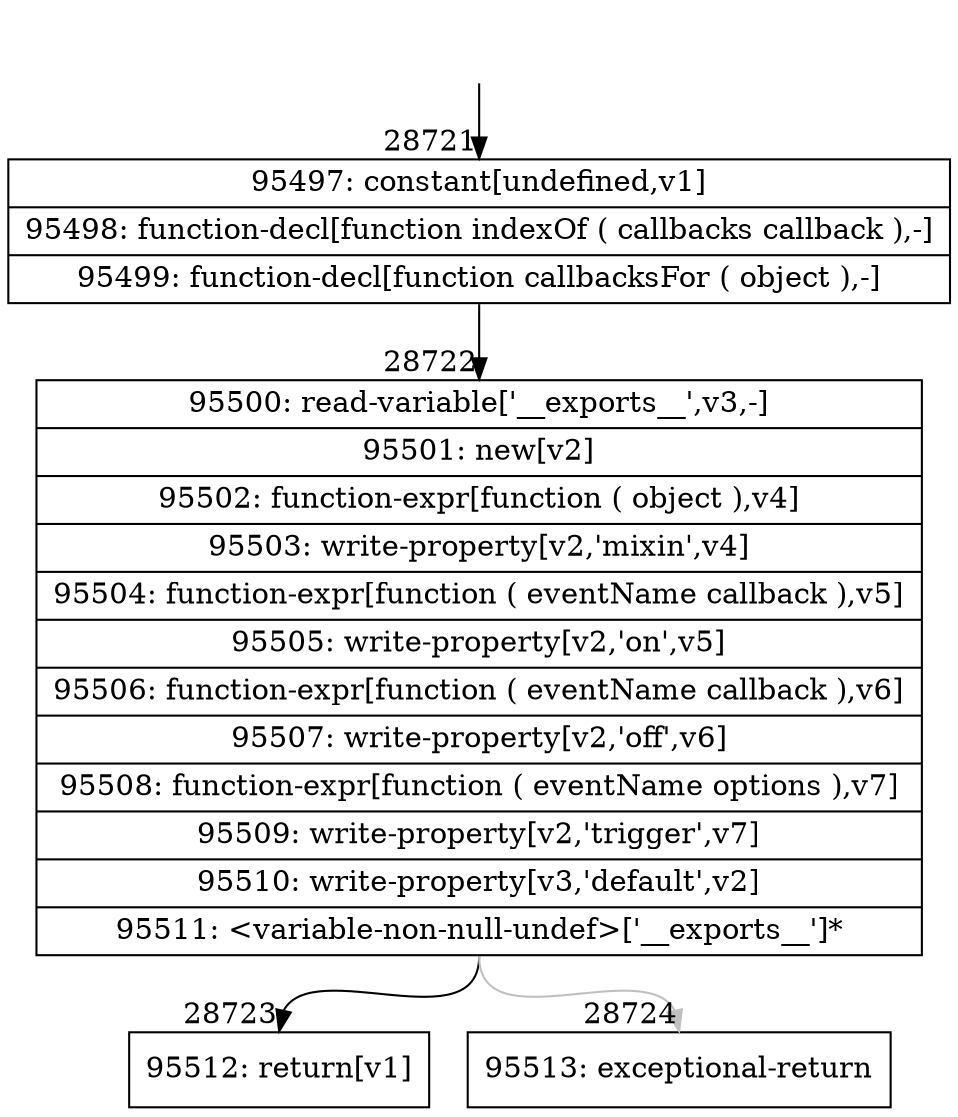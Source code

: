 digraph {
rankdir="TD"
BB_entry2523[shape=none,label=""];
BB_entry2523 -> BB28721 [tailport=s, headport=n, headlabel="    28721"]
BB28721 [shape=record label="{95497: constant[undefined,v1]|95498: function-decl[function indexOf ( callbacks callback ),-]|95499: function-decl[function callbacksFor ( object ),-]}" ] 
BB28721 -> BB28722 [tailport=s, headport=n, headlabel="      28722"]
BB28722 [shape=record label="{95500: read-variable['__exports__',v3,-]|95501: new[v2]|95502: function-expr[function ( object ),v4]|95503: write-property[v2,'mixin',v4]|95504: function-expr[function ( eventName callback ),v5]|95505: write-property[v2,'on',v5]|95506: function-expr[function ( eventName callback ),v6]|95507: write-property[v2,'off',v6]|95508: function-expr[function ( eventName options ),v7]|95509: write-property[v2,'trigger',v7]|95510: write-property[v3,'default',v2]|95511: \<variable-non-null-undef\>['__exports__']*}" ] 
BB28722 -> BB28723 [tailport=s, headport=n, headlabel="      28723"]
BB28722 -> BB28724 [tailport=s, headport=n, color=gray, headlabel="      28724"]
BB28723 [shape=record label="{95512: return[v1]}" ] 
BB28724 [shape=record label="{95513: exceptional-return}" ] 
//#$~ 51216
}
